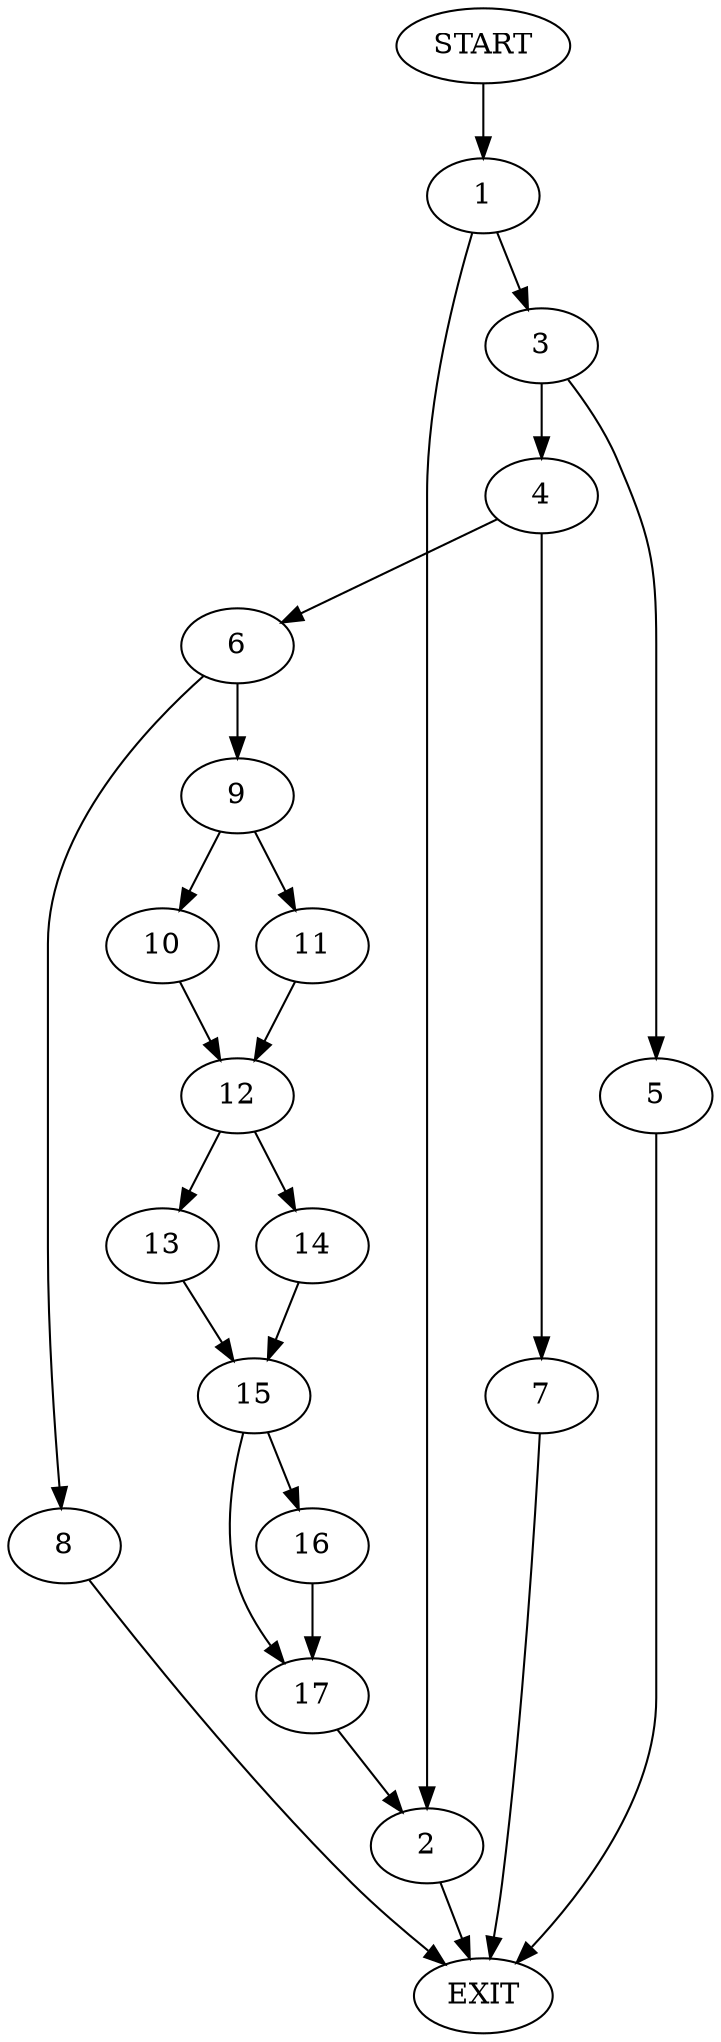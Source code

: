 digraph {
0 [label="START"]
18 [label="EXIT"]
0 -> 1
1 -> 2
1 -> 3
2 -> 18
3 -> 4
3 -> 5
4 -> 6
4 -> 7
5 -> 18
6 -> 8
6 -> 9
7 -> 18
8 -> 18
9 -> 10
9 -> 11
11 -> 12
10 -> 12
12 -> 13
12 -> 14
13 -> 15
14 -> 15
15 -> 16
15 -> 17
16 -> 17
17 -> 2
}
